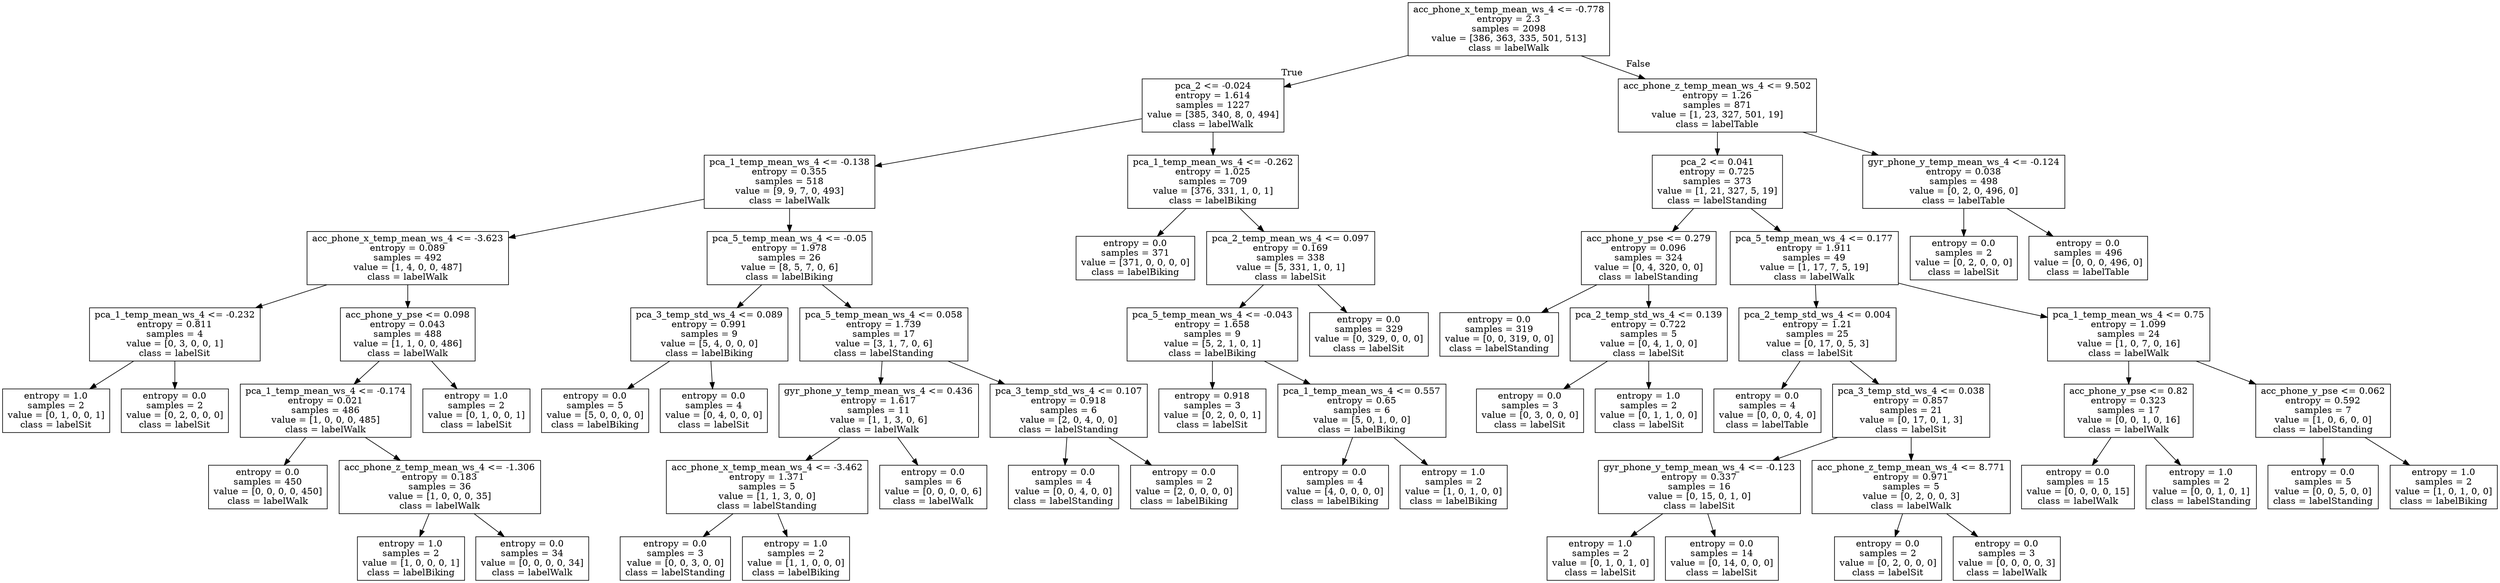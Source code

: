 digraph Tree {
node [shape=box] ;
0 [label="acc_phone_x_temp_mean_ws_4 <= -0.778\nentropy = 2.3\nsamples = 2098\nvalue = [386, 363, 335, 501, 513]\nclass = labelWalk"] ;
1 [label="pca_2 <= -0.024\nentropy = 1.614\nsamples = 1227\nvalue = [385, 340, 8, 0, 494]\nclass = labelWalk"] ;
0 -> 1 [labeldistance=2.5, labelangle=45, headlabel="True"] ;
2 [label="pca_1_temp_mean_ws_4 <= -0.138\nentropy = 0.355\nsamples = 518\nvalue = [9, 9, 7, 0, 493]\nclass = labelWalk"] ;
1 -> 2 ;
3 [label="acc_phone_x_temp_mean_ws_4 <= -3.623\nentropy = 0.089\nsamples = 492\nvalue = [1, 4, 0, 0, 487]\nclass = labelWalk"] ;
2 -> 3 ;
4 [label="pca_1_temp_mean_ws_4 <= -0.232\nentropy = 0.811\nsamples = 4\nvalue = [0, 3, 0, 0, 1]\nclass = labelSit"] ;
3 -> 4 ;
5 [label="entropy = 1.0\nsamples = 2\nvalue = [0, 1, 0, 0, 1]\nclass = labelSit"] ;
4 -> 5 ;
6 [label="entropy = 0.0\nsamples = 2\nvalue = [0, 2, 0, 0, 0]\nclass = labelSit"] ;
4 -> 6 ;
7 [label="acc_phone_y_pse <= 0.098\nentropy = 0.043\nsamples = 488\nvalue = [1, 1, 0, 0, 486]\nclass = labelWalk"] ;
3 -> 7 ;
8 [label="pca_1_temp_mean_ws_4 <= -0.174\nentropy = 0.021\nsamples = 486\nvalue = [1, 0, 0, 0, 485]\nclass = labelWalk"] ;
7 -> 8 ;
9 [label="entropy = 0.0\nsamples = 450\nvalue = [0, 0, 0, 0, 450]\nclass = labelWalk"] ;
8 -> 9 ;
10 [label="acc_phone_z_temp_mean_ws_4 <= -1.306\nentropy = 0.183\nsamples = 36\nvalue = [1, 0, 0, 0, 35]\nclass = labelWalk"] ;
8 -> 10 ;
11 [label="entropy = 1.0\nsamples = 2\nvalue = [1, 0, 0, 0, 1]\nclass = labelBiking"] ;
10 -> 11 ;
12 [label="entropy = 0.0\nsamples = 34\nvalue = [0, 0, 0, 0, 34]\nclass = labelWalk"] ;
10 -> 12 ;
13 [label="entropy = 1.0\nsamples = 2\nvalue = [0, 1, 0, 0, 1]\nclass = labelSit"] ;
7 -> 13 ;
14 [label="pca_5_temp_mean_ws_4 <= -0.05\nentropy = 1.978\nsamples = 26\nvalue = [8, 5, 7, 0, 6]\nclass = labelBiking"] ;
2 -> 14 ;
15 [label="pca_3_temp_std_ws_4 <= 0.089\nentropy = 0.991\nsamples = 9\nvalue = [5, 4, 0, 0, 0]\nclass = labelBiking"] ;
14 -> 15 ;
16 [label="entropy = 0.0\nsamples = 5\nvalue = [5, 0, 0, 0, 0]\nclass = labelBiking"] ;
15 -> 16 ;
17 [label="entropy = 0.0\nsamples = 4\nvalue = [0, 4, 0, 0, 0]\nclass = labelSit"] ;
15 -> 17 ;
18 [label="pca_5_temp_mean_ws_4 <= 0.058\nentropy = 1.739\nsamples = 17\nvalue = [3, 1, 7, 0, 6]\nclass = labelStanding"] ;
14 -> 18 ;
19 [label="gyr_phone_y_temp_mean_ws_4 <= 0.436\nentropy = 1.617\nsamples = 11\nvalue = [1, 1, 3, 0, 6]\nclass = labelWalk"] ;
18 -> 19 ;
20 [label="acc_phone_x_temp_mean_ws_4 <= -3.462\nentropy = 1.371\nsamples = 5\nvalue = [1, 1, 3, 0, 0]\nclass = labelStanding"] ;
19 -> 20 ;
21 [label="entropy = 0.0\nsamples = 3\nvalue = [0, 0, 3, 0, 0]\nclass = labelStanding"] ;
20 -> 21 ;
22 [label="entropy = 1.0\nsamples = 2\nvalue = [1, 1, 0, 0, 0]\nclass = labelBiking"] ;
20 -> 22 ;
23 [label="entropy = 0.0\nsamples = 6\nvalue = [0, 0, 0, 0, 6]\nclass = labelWalk"] ;
19 -> 23 ;
24 [label="pca_3_temp_std_ws_4 <= 0.107\nentropy = 0.918\nsamples = 6\nvalue = [2, 0, 4, 0, 0]\nclass = labelStanding"] ;
18 -> 24 ;
25 [label="entropy = 0.0\nsamples = 4\nvalue = [0, 0, 4, 0, 0]\nclass = labelStanding"] ;
24 -> 25 ;
26 [label="entropy = 0.0\nsamples = 2\nvalue = [2, 0, 0, 0, 0]\nclass = labelBiking"] ;
24 -> 26 ;
27 [label="pca_1_temp_mean_ws_4 <= -0.262\nentropy = 1.025\nsamples = 709\nvalue = [376, 331, 1, 0, 1]\nclass = labelBiking"] ;
1 -> 27 ;
28 [label="entropy = 0.0\nsamples = 371\nvalue = [371, 0, 0, 0, 0]\nclass = labelBiking"] ;
27 -> 28 ;
29 [label="pca_2_temp_mean_ws_4 <= 0.097\nentropy = 0.169\nsamples = 338\nvalue = [5, 331, 1, 0, 1]\nclass = labelSit"] ;
27 -> 29 ;
30 [label="pca_5_temp_mean_ws_4 <= -0.043\nentropy = 1.658\nsamples = 9\nvalue = [5, 2, 1, 0, 1]\nclass = labelBiking"] ;
29 -> 30 ;
31 [label="entropy = 0.918\nsamples = 3\nvalue = [0, 2, 0, 0, 1]\nclass = labelSit"] ;
30 -> 31 ;
32 [label="pca_1_temp_mean_ws_4 <= 0.557\nentropy = 0.65\nsamples = 6\nvalue = [5, 0, 1, 0, 0]\nclass = labelBiking"] ;
30 -> 32 ;
33 [label="entropy = 0.0\nsamples = 4\nvalue = [4, 0, 0, 0, 0]\nclass = labelBiking"] ;
32 -> 33 ;
34 [label="entropy = 1.0\nsamples = 2\nvalue = [1, 0, 1, 0, 0]\nclass = labelBiking"] ;
32 -> 34 ;
35 [label="entropy = 0.0\nsamples = 329\nvalue = [0, 329, 0, 0, 0]\nclass = labelSit"] ;
29 -> 35 ;
36 [label="acc_phone_z_temp_mean_ws_4 <= 9.502\nentropy = 1.26\nsamples = 871\nvalue = [1, 23, 327, 501, 19]\nclass = labelTable"] ;
0 -> 36 [labeldistance=2.5, labelangle=-45, headlabel="False"] ;
37 [label="pca_2 <= 0.041\nentropy = 0.725\nsamples = 373\nvalue = [1, 21, 327, 5, 19]\nclass = labelStanding"] ;
36 -> 37 ;
38 [label="acc_phone_y_pse <= 0.279\nentropy = 0.096\nsamples = 324\nvalue = [0, 4, 320, 0, 0]\nclass = labelStanding"] ;
37 -> 38 ;
39 [label="entropy = 0.0\nsamples = 319\nvalue = [0, 0, 319, 0, 0]\nclass = labelStanding"] ;
38 -> 39 ;
40 [label="pca_2_temp_std_ws_4 <= 0.139\nentropy = 0.722\nsamples = 5\nvalue = [0, 4, 1, 0, 0]\nclass = labelSit"] ;
38 -> 40 ;
41 [label="entropy = 0.0\nsamples = 3\nvalue = [0, 3, 0, 0, 0]\nclass = labelSit"] ;
40 -> 41 ;
42 [label="entropy = 1.0\nsamples = 2\nvalue = [0, 1, 1, 0, 0]\nclass = labelSit"] ;
40 -> 42 ;
43 [label="pca_5_temp_mean_ws_4 <= 0.177\nentropy = 1.911\nsamples = 49\nvalue = [1, 17, 7, 5, 19]\nclass = labelWalk"] ;
37 -> 43 ;
44 [label="pca_2_temp_std_ws_4 <= 0.004\nentropy = 1.21\nsamples = 25\nvalue = [0, 17, 0, 5, 3]\nclass = labelSit"] ;
43 -> 44 ;
45 [label="entropy = 0.0\nsamples = 4\nvalue = [0, 0, 0, 4, 0]\nclass = labelTable"] ;
44 -> 45 ;
46 [label="pca_3_temp_std_ws_4 <= 0.038\nentropy = 0.857\nsamples = 21\nvalue = [0, 17, 0, 1, 3]\nclass = labelSit"] ;
44 -> 46 ;
47 [label="gyr_phone_y_temp_mean_ws_4 <= -0.123\nentropy = 0.337\nsamples = 16\nvalue = [0, 15, 0, 1, 0]\nclass = labelSit"] ;
46 -> 47 ;
48 [label="entropy = 1.0\nsamples = 2\nvalue = [0, 1, 0, 1, 0]\nclass = labelSit"] ;
47 -> 48 ;
49 [label="entropy = 0.0\nsamples = 14\nvalue = [0, 14, 0, 0, 0]\nclass = labelSit"] ;
47 -> 49 ;
50 [label="acc_phone_z_temp_mean_ws_4 <= 8.771\nentropy = 0.971\nsamples = 5\nvalue = [0, 2, 0, 0, 3]\nclass = labelWalk"] ;
46 -> 50 ;
51 [label="entropy = 0.0\nsamples = 2\nvalue = [0, 2, 0, 0, 0]\nclass = labelSit"] ;
50 -> 51 ;
52 [label="entropy = 0.0\nsamples = 3\nvalue = [0, 0, 0, 0, 3]\nclass = labelWalk"] ;
50 -> 52 ;
53 [label="pca_1_temp_mean_ws_4 <= 0.75\nentropy = 1.099\nsamples = 24\nvalue = [1, 0, 7, 0, 16]\nclass = labelWalk"] ;
43 -> 53 ;
54 [label="acc_phone_y_pse <= 0.82\nentropy = 0.323\nsamples = 17\nvalue = [0, 0, 1, 0, 16]\nclass = labelWalk"] ;
53 -> 54 ;
55 [label="entropy = 0.0\nsamples = 15\nvalue = [0, 0, 0, 0, 15]\nclass = labelWalk"] ;
54 -> 55 ;
56 [label="entropy = 1.0\nsamples = 2\nvalue = [0, 0, 1, 0, 1]\nclass = labelStanding"] ;
54 -> 56 ;
57 [label="acc_phone_y_pse <= 0.062\nentropy = 0.592\nsamples = 7\nvalue = [1, 0, 6, 0, 0]\nclass = labelStanding"] ;
53 -> 57 ;
58 [label="entropy = 0.0\nsamples = 5\nvalue = [0, 0, 5, 0, 0]\nclass = labelStanding"] ;
57 -> 58 ;
59 [label="entropy = 1.0\nsamples = 2\nvalue = [1, 0, 1, 0, 0]\nclass = labelBiking"] ;
57 -> 59 ;
60 [label="gyr_phone_y_temp_mean_ws_4 <= -0.124\nentropy = 0.038\nsamples = 498\nvalue = [0, 2, 0, 496, 0]\nclass = labelTable"] ;
36 -> 60 ;
61 [label="entropy = 0.0\nsamples = 2\nvalue = [0, 2, 0, 0, 0]\nclass = labelSit"] ;
60 -> 61 ;
62 [label="entropy = 0.0\nsamples = 496\nvalue = [0, 0, 0, 496, 0]\nclass = labelTable"] ;
60 -> 62 ;
}